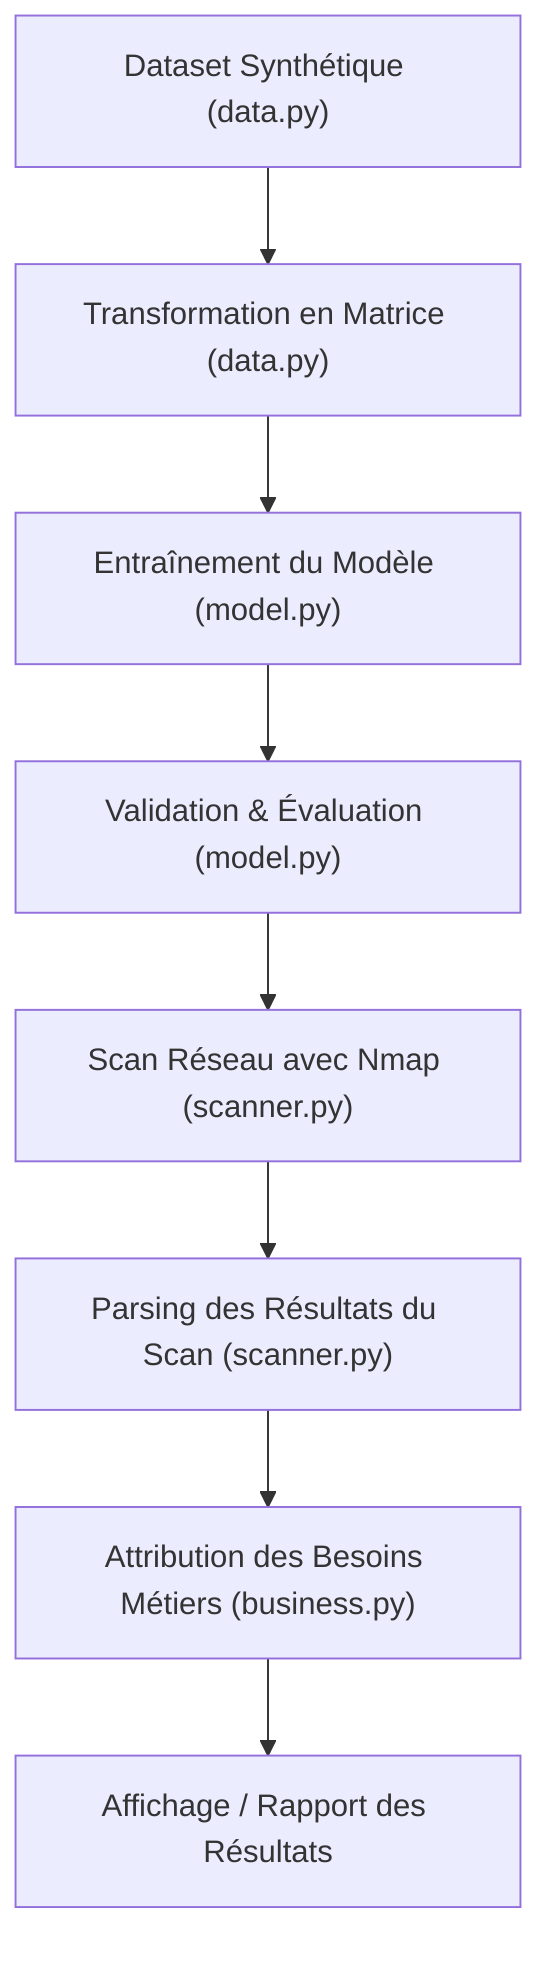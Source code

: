 flowchart TD
    A["Dataset Synthétique (data.py)"]
    B["Transformation en Matrice (data.py)"]
    C["Entraînement du Modèle (model.py)"]
    D["Validation & Évaluation (model.py)"]
    E["Scan Réseau avec Nmap (scanner.py)"]
    F["Parsing des Résultats du Scan (scanner.py)"]
    G["Attribution des Besoins Métiers (business.py)"]
    H["Affichage / Rapport des Résultats"]

    A --> B
    B --> C
    C --> D
    D --> E
    E --> F
    F --> G
    G --> H